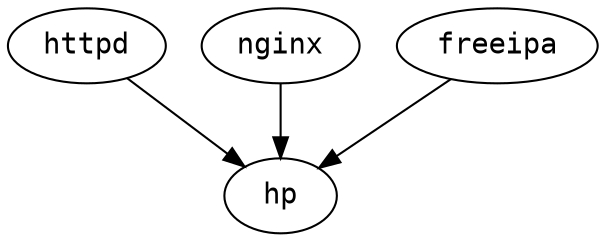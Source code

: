 strict digraph G {
  node [fontname=monospace];
  "httpd" -> "hp";
  "nginx" -> "hp";
  "freeipa" -> "hp";
}

